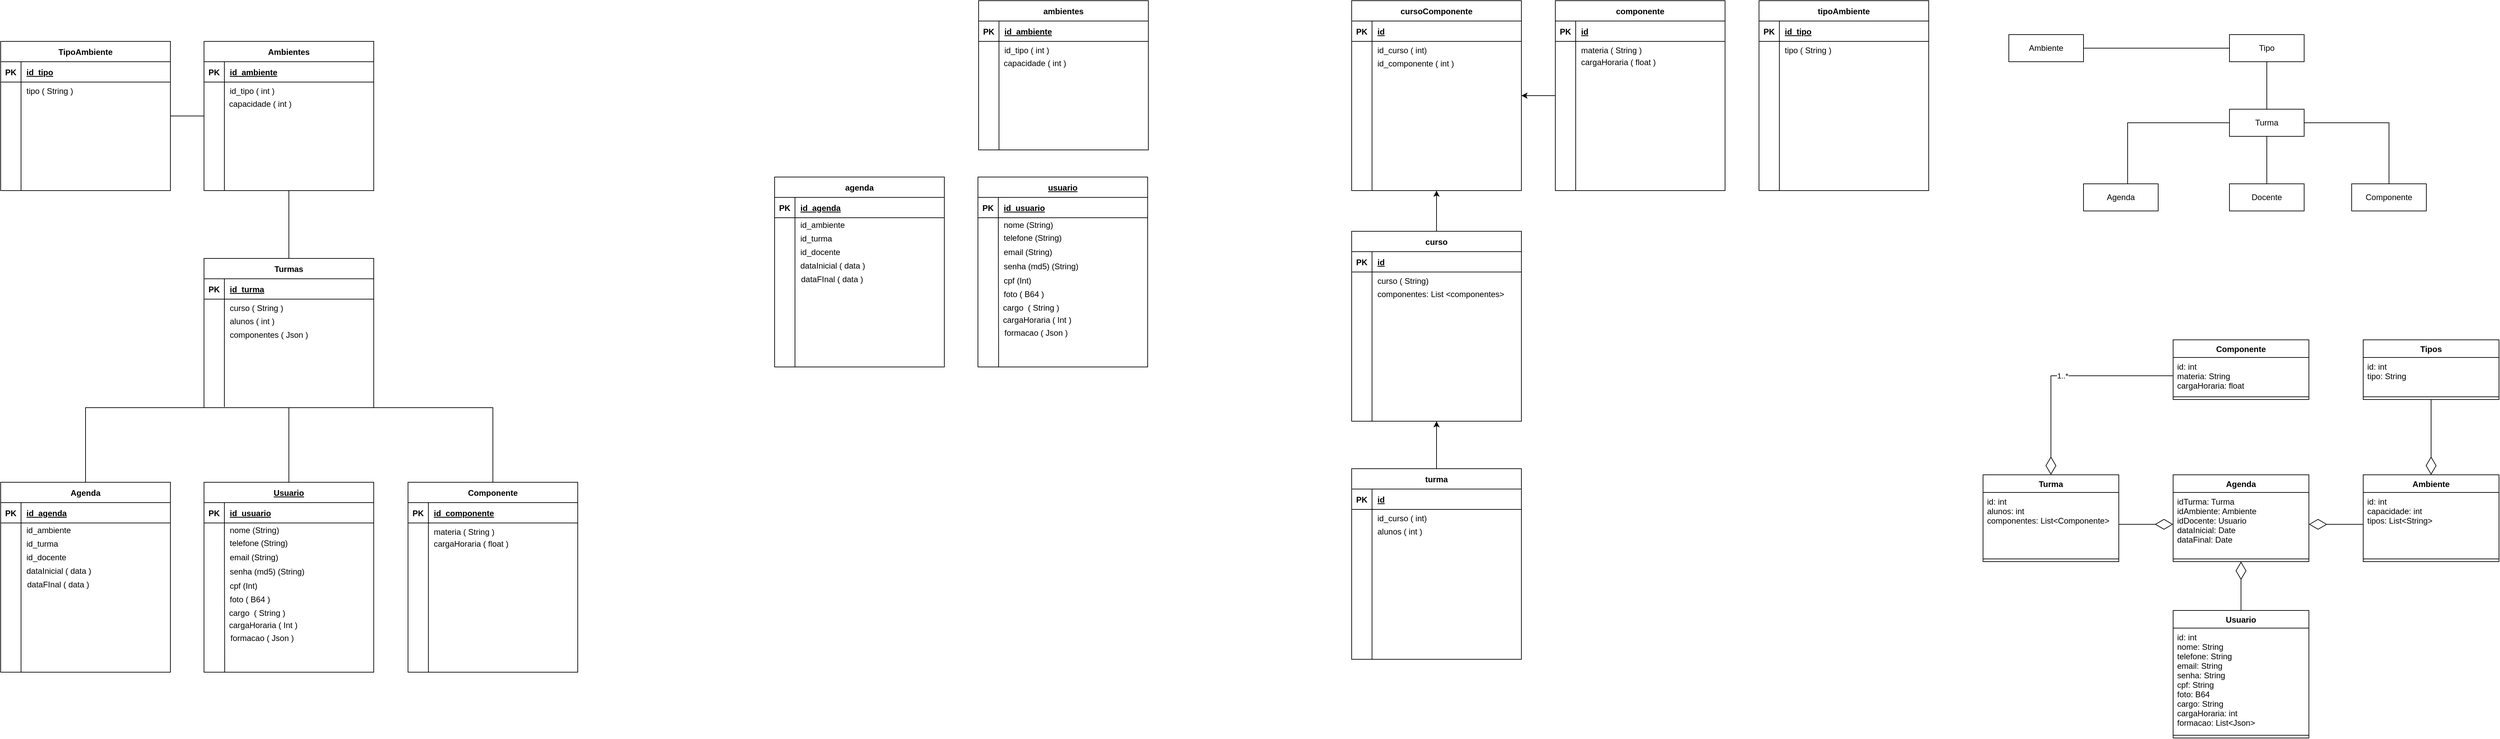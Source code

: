 <mxfile version="17.2.3" type="device"><diagram id="R2lEEEUBdFMjLlhIrx00" name="Page-1"><mxGraphModel dx="3934" dy="-300" grid="1" gridSize="10" guides="1" tooltips="1" connect="1" arrows="1" fold="1" page="1" pageScale="1" pageWidth="850" pageHeight="1100" math="0" shadow="0" extFonts="Permanent Marker^https://fonts.googleapis.com/css?family=Permanent+Marker"><root><mxCell id="0"/><mxCell id="1" parent="0"/><mxCell id="C-vyLk0tnHw3VtMMgP7b-23" value="Usuario" style="shape=table;startSize=30;container=1;collapsible=1;childLayout=tableLayout;fixedRows=1;rowLines=0;fontStyle=5;align=center;resizeLast=1;" parent="1" vertex="1"><mxGeometry x="-1690.5" y="1810" width="250" height="280" as="geometry"/></mxCell><mxCell id="C-vyLk0tnHw3VtMMgP7b-24" value="" style="shape=partialRectangle;collapsible=0;dropTarget=0;pointerEvents=0;fillColor=none;points=[[0,0.5],[1,0.5]];portConstraint=eastwest;top=0;left=0;right=0;bottom=1;" parent="C-vyLk0tnHw3VtMMgP7b-23" vertex="1"><mxGeometry y="30" width="250" height="30" as="geometry"/></mxCell><mxCell id="C-vyLk0tnHw3VtMMgP7b-25" value="PK" style="shape=partialRectangle;overflow=hidden;connectable=0;fillColor=none;top=0;left=0;bottom=0;right=0;fontStyle=1;" parent="C-vyLk0tnHw3VtMMgP7b-24" vertex="1"><mxGeometry width="30" height="30" as="geometry"><mxRectangle width="30" height="30" as="alternateBounds"/></mxGeometry></mxCell><mxCell id="C-vyLk0tnHw3VtMMgP7b-26" value="id_usuario" style="shape=partialRectangle;overflow=hidden;connectable=0;fillColor=none;top=0;left=0;bottom=0;right=0;align=left;spacingLeft=6;fontStyle=5;" parent="C-vyLk0tnHw3VtMMgP7b-24" vertex="1"><mxGeometry x="30" width="220" height="30" as="geometry"><mxRectangle width="220" height="30" as="alternateBounds"/></mxGeometry></mxCell><mxCell id="C-vyLk0tnHw3VtMMgP7b-27" value="" style="shape=partialRectangle;collapsible=0;dropTarget=0;pointerEvents=0;fillColor=none;points=[[0,0.5],[1,0.5]];portConstraint=eastwest;top=0;left=0;right=0;bottom=0;" parent="C-vyLk0tnHw3VtMMgP7b-23" vertex="1"><mxGeometry y="60" width="250" height="20" as="geometry"/></mxCell><mxCell id="C-vyLk0tnHw3VtMMgP7b-28" value="" style="shape=partialRectangle;overflow=hidden;connectable=0;fillColor=none;top=0;left=0;bottom=0;right=0;" parent="C-vyLk0tnHw3VtMMgP7b-27" vertex="1"><mxGeometry width="30" height="20" as="geometry"><mxRectangle width="30" height="20" as="alternateBounds"/></mxGeometry></mxCell><mxCell id="C-vyLk0tnHw3VtMMgP7b-29" value="nome (String) " style="shape=partialRectangle;overflow=hidden;connectable=0;fillColor=none;top=0;left=0;bottom=0;right=0;align=left;spacingLeft=6;" parent="C-vyLk0tnHw3VtMMgP7b-27" vertex="1"><mxGeometry x="30" width="220" height="20" as="geometry"><mxRectangle width="220" height="20" as="alternateBounds"/></mxGeometry></mxCell><mxCell id="PDxZUHT4mf2msxipT_Td-1" value="" style="endArrow=none;html=1;rounded=0;" parent="1" edge="1"><mxGeometry width="50" height="50" relative="1" as="geometry"><mxPoint x="-1660" y="2090" as="sourcePoint"/><mxPoint x="-1660.5" y="1890" as="targetPoint"/></mxGeometry></mxCell><mxCell id="PDxZUHT4mf2msxipT_Td-2" value="telefone (String)" style="shape=partialRectangle;overflow=hidden;connectable=0;fillColor=none;top=0;left=0;bottom=0;right=0;align=left;spacingLeft=6;" parent="1" vertex="1"><mxGeometry x="-1660.5" y="1889" width="220" height="20" as="geometry"><mxRectangle width="220" height="20" as="alternateBounds"/></mxGeometry></mxCell><mxCell id="PDxZUHT4mf2msxipT_Td-3" value="email (String)" style="shape=partialRectangle;overflow=hidden;connectable=0;fillColor=none;top=0;left=0;bottom=0;right=0;align=left;spacingLeft=6;" parent="1" vertex="1"><mxGeometry x="-1660.5" y="1910" width="220" height="20" as="geometry"><mxRectangle width="220" height="20" as="alternateBounds"/></mxGeometry></mxCell><mxCell id="PDxZUHT4mf2msxipT_Td-4" value="senha (md5) (String)" style="shape=partialRectangle;overflow=hidden;connectable=0;fillColor=none;top=0;left=0;bottom=0;right=0;align=left;spacingLeft=6;" parent="1" vertex="1"><mxGeometry x="-1660.5" y="1931" width="220" height="20" as="geometry"><mxRectangle width="220" height="20" as="alternateBounds"/></mxGeometry></mxCell><mxCell id="PDxZUHT4mf2msxipT_Td-5" value="cpf (Int)" style="shape=partialRectangle;overflow=hidden;connectable=0;fillColor=none;top=0;left=0;bottom=0;right=0;align=left;spacingLeft=6;" parent="1" vertex="1"><mxGeometry x="-1660.5" y="1952" width="220" height="20" as="geometry"><mxRectangle width="220" height="20" as="alternateBounds"/></mxGeometry></mxCell><mxCell id="PDxZUHT4mf2msxipT_Td-6" value="foto ( B64 )" style="shape=partialRectangle;overflow=hidden;connectable=0;fillColor=none;top=0;left=0;bottom=0;right=0;align=left;spacingLeft=6;" parent="1" vertex="1"><mxGeometry x="-1660.5" y="1972" width="220" height="20" as="geometry"><mxRectangle width="220" height="20" as="alternateBounds"/></mxGeometry></mxCell><mxCell id="v55q1aj4gheJOXr1z3OQ-1" value="Agenda" style="shape=table;startSize=30;container=1;collapsible=1;childLayout=tableLayout;fixedRows=1;rowLines=0;fontStyle=1;align=center;resizeLast=1;" parent="1" vertex="1"><mxGeometry x="-1990" y="1810" width="250" height="280" as="geometry"/></mxCell><mxCell id="v55q1aj4gheJOXr1z3OQ-2" value="" style="shape=partialRectangle;collapsible=0;dropTarget=0;pointerEvents=0;fillColor=none;points=[[0,0.5],[1,0.5]];portConstraint=eastwest;top=0;left=0;right=0;bottom=1;" parent="v55q1aj4gheJOXr1z3OQ-1" vertex="1"><mxGeometry y="30" width="250" height="30" as="geometry"/></mxCell><mxCell id="v55q1aj4gheJOXr1z3OQ-3" value="PK" style="shape=partialRectangle;overflow=hidden;connectable=0;fillColor=none;top=0;left=0;bottom=0;right=0;fontStyle=1;" parent="v55q1aj4gheJOXr1z3OQ-2" vertex="1"><mxGeometry width="30" height="30" as="geometry"><mxRectangle width="30" height="30" as="alternateBounds"/></mxGeometry></mxCell><mxCell id="v55q1aj4gheJOXr1z3OQ-4" value="id_agenda" style="shape=partialRectangle;overflow=hidden;connectable=0;fillColor=none;top=0;left=0;bottom=0;right=0;align=left;spacingLeft=6;fontStyle=5;" parent="v55q1aj4gheJOXr1z3OQ-2" vertex="1"><mxGeometry x="30" width="220" height="30" as="geometry"><mxRectangle width="220" height="30" as="alternateBounds"/></mxGeometry></mxCell><mxCell id="v55q1aj4gheJOXr1z3OQ-5" value="" style="shape=partialRectangle;collapsible=0;dropTarget=0;pointerEvents=0;fillColor=none;points=[[0,0.5],[1,0.5]];portConstraint=eastwest;top=0;left=0;right=0;bottom=0;" parent="v55q1aj4gheJOXr1z3OQ-1" vertex="1"><mxGeometry y="60" width="250" height="20" as="geometry"/></mxCell><mxCell id="v55q1aj4gheJOXr1z3OQ-6" value="" style="shape=partialRectangle;overflow=hidden;connectable=0;fillColor=none;top=0;left=0;bottom=0;right=0;" parent="v55q1aj4gheJOXr1z3OQ-5" vertex="1"><mxGeometry width="30" height="20" as="geometry"><mxRectangle width="30" height="20" as="alternateBounds"/></mxGeometry></mxCell><mxCell id="v55q1aj4gheJOXr1z3OQ-7" value="id_ambiente" style="shape=partialRectangle;overflow=hidden;connectable=0;fillColor=none;top=0;left=0;bottom=0;right=0;align=left;spacingLeft=6;" parent="v55q1aj4gheJOXr1z3OQ-5" vertex="1"><mxGeometry x="30" width="220" height="20" as="geometry"><mxRectangle width="220" height="20" as="alternateBounds"/></mxGeometry></mxCell><mxCell id="v55q1aj4gheJOXr1z3OQ-8" value="" style="endArrow=none;html=1;rounded=0;" parent="1" edge="1"><mxGeometry width="50" height="50" relative="1" as="geometry"><mxPoint x="-1960" y="2090" as="sourcePoint"/><mxPoint x="-1960" y="1880" as="targetPoint"/></mxGeometry></mxCell><mxCell id="v55q1aj4gheJOXr1z3OQ-9" value="id_turma" style="shape=partialRectangle;overflow=hidden;connectable=0;fillColor=none;top=0;left=0;bottom=0;right=0;align=left;spacingLeft=6;" parent="1" vertex="1"><mxGeometry x="-1960" y="1890" width="220" height="20" as="geometry"><mxRectangle width="220" height="20" as="alternateBounds"/></mxGeometry></mxCell><mxCell id="v55q1aj4gheJOXr1z3OQ-10" value="id_docente" style="shape=partialRectangle;overflow=hidden;connectable=0;fillColor=none;top=0;left=0;bottom=0;right=0;align=left;spacingLeft=6;" parent="1" vertex="1"><mxGeometry x="-1960" y="1910" width="220" height="20" as="geometry"><mxRectangle width="220" height="20" as="alternateBounds"/></mxGeometry></mxCell><mxCell id="v55q1aj4gheJOXr1z3OQ-11" value="dataInicial ( data )" style="shape=partialRectangle;overflow=hidden;connectable=0;fillColor=none;top=0;left=0;bottom=0;right=0;align=left;spacingLeft=6;" parent="1" vertex="1"><mxGeometry x="-1960" y="1930" width="220" height="20" as="geometry"><mxRectangle width="220" height="20" as="alternateBounds"/></mxGeometry></mxCell><mxCell id="v55q1aj4gheJOXr1z3OQ-13" value="" style="shape=partialRectangle;overflow=hidden;connectable=0;fillColor=none;top=0;left=0;bottom=0;right=0;align=left;spacingLeft=6;" parent="1" vertex="1"><mxGeometry x="-1960" y="1970" width="220" height="20" as="geometry"><mxRectangle width="220" height="20" as="alternateBounds"/></mxGeometry></mxCell><mxCell id="MmkzaNPQxtEB7wkym203-6" value="cargo  ( String ) " style="shape=partialRectangle;overflow=hidden;connectable=0;fillColor=none;top=0;left=0;bottom=0;right=0;align=left;spacingLeft=6;" parent="1" vertex="1"><mxGeometry x="-1661.5" y="1992" width="220" height="20" as="geometry"><mxRectangle width="220" height="20" as="alternateBounds"/></mxGeometry></mxCell><mxCell id="tUBhaiv1BCR9FJ9BFLU0-1" value="dataFInal ( data ) " style="shape=partialRectangle;overflow=hidden;connectable=0;fillColor=none;top=0;left=0;bottom=0;right=0;align=left;spacingLeft=6;" parent="1" vertex="1"><mxGeometry x="-1959" y="1950" width="219" height="20" as="geometry"><mxRectangle width="220" height="20" as="alternateBounds"/></mxGeometry></mxCell><mxCell id="tUBhaiv1BCR9FJ9BFLU0-66" style="edgeStyle=orthogonalEdgeStyle;rounded=0;orthogonalLoop=1;jettySize=auto;html=1;entryX=0.5;entryY=0;entryDx=0;entryDy=0;endArrow=none;endFill=0;" parent="1" source="tUBhaiv1BCR9FJ9BFLU0-60" target="tUBhaiv1BCR9FJ9BFLU0-64" edge="1"><mxGeometry relative="1" as="geometry"/></mxCell><mxCell id="tUBhaiv1BCR9FJ9BFLU0-67" style="edgeStyle=orthogonalEdgeStyle;rounded=0;orthogonalLoop=1;jettySize=auto;html=1;exitX=1;exitY=0.5;exitDx=0;exitDy=0;endArrow=none;endFill=0;" parent="1" source="tUBhaiv1BCR9FJ9BFLU0-60" target="tUBhaiv1BCR9FJ9BFLU0-62" edge="1"><mxGeometry relative="1" as="geometry"/></mxCell><mxCell id="tUBhaiv1BCR9FJ9BFLU0-70" style="edgeStyle=orthogonalEdgeStyle;rounded=0;orthogonalLoop=1;jettySize=auto;html=1;entryX=0.591;entryY=0.05;entryDx=0;entryDy=0;entryPerimeter=0;endArrow=none;endFill=0;" parent="1" source="tUBhaiv1BCR9FJ9BFLU0-60" target="tUBhaiv1BCR9FJ9BFLU0-63" edge="1"><mxGeometry relative="1" as="geometry"/></mxCell><mxCell id="tUBhaiv1BCR9FJ9BFLU0-73" style="edgeStyle=orthogonalEdgeStyle;rounded=0;orthogonalLoop=1;jettySize=auto;html=1;entryX=0.5;entryY=1;entryDx=0;entryDy=0;endArrow=none;endFill=0;" parent="1" source="tUBhaiv1BCR9FJ9BFLU0-60" target="tUBhaiv1BCR9FJ9BFLU0-65" edge="1"><mxGeometry relative="1" as="geometry"/></mxCell><mxCell id="tUBhaiv1BCR9FJ9BFLU0-60" value="Turma" style="rounded=0;whiteSpace=wrap;html=1;" parent="1" vertex="1"><mxGeometry x="1293" y="1260" width="110" height="40" as="geometry"/></mxCell><mxCell id="tUBhaiv1BCR9FJ9BFLU0-61" value="Ambiente" style="rounded=0;whiteSpace=wrap;html=1;" parent="1" vertex="1"><mxGeometry x="968" y="1150" width="110" height="40" as="geometry"/></mxCell><mxCell id="tUBhaiv1BCR9FJ9BFLU0-62" value="Componente" style="rounded=0;whiteSpace=wrap;html=1;" parent="1" vertex="1"><mxGeometry x="1473" y="1370" width="110" height="40" as="geometry"/></mxCell><mxCell id="tUBhaiv1BCR9FJ9BFLU0-63" value="Agenda" style="rounded=0;whiteSpace=wrap;html=1;" parent="1" vertex="1"><mxGeometry x="1078" y="1370" width="110" height="40" as="geometry"/></mxCell><mxCell id="tUBhaiv1BCR9FJ9BFLU0-64" value="Docente" style="rounded=0;whiteSpace=wrap;html=1;" parent="1" vertex="1"><mxGeometry x="1293" y="1370" width="110" height="40" as="geometry"/></mxCell><mxCell id="tUBhaiv1BCR9FJ9BFLU0-69" style="edgeStyle=orthogonalEdgeStyle;rounded=0;orthogonalLoop=1;jettySize=auto;html=1;exitX=0;exitY=0.5;exitDx=0;exitDy=0;endArrow=none;endFill=0;" parent="1" source="tUBhaiv1BCR9FJ9BFLU0-65" target="tUBhaiv1BCR9FJ9BFLU0-61" edge="1"><mxGeometry relative="1" as="geometry"/></mxCell><mxCell id="tUBhaiv1BCR9FJ9BFLU0-65" value="Tipo" style="rounded=0;whiteSpace=wrap;html=1;" parent="1" vertex="1"><mxGeometry x="1293" y="1150" width="110" height="40" as="geometry"/></mxCell><mxCell id="WxoAfaLj529f8hFMuDvV-1" value="cargaHoraria ( Int )" style="shape=partialRectangle;overflow=hidden;connectable=0;fillColor=none;top=0;left=0;bottom=0;right=0;align=left;spacingLeft=6;" parent="1" vertex="1"><mxGeometry x="-1661.5" y="2010" width="220" height="20" as="geometry"><mxRectangle width="220" height="20" as="alternateBounds"/></mxGeometry></mxCell><mxCell id="WxoAfaLj529f8hFMuDvV-2" value="formacao ( Json )" style="shape=partialRectangle;overflow=hidden;connectable=0;fillColor=none;top=0;left=0;bottom=0;right=0;align=left;spacingLeft=6;" parent="1" vertex="1"><mxGeometry x="-1659.5" y="2029" width="220" height="20" as="geometry"><mxRectangle width="220" height="20" as="alternateBounds"/></mxGeometry></mxCell><mxCell id="WxoAfaLj529f8hFMuDvV-3" value="Ambientes" style="shape=table;startSize=30;container=1;collapsible=1;childLayout=tableLayout;fixedRows=1;rowLines=0;fontStyle=1;align=center;resizeLast=1;" parent="1" vertex="1"><mxGeometry x="-1690.5" y="1160" width="250" height="220" as="geometry"/></mxCell><mxCell id="WxoAfaLj529f8hFMuDvV-4" value="" style="shape=partialRectangle;collapsible=0;dropTarget=0;pointerEvents=0;fillColor=none;points=[[0,0.5],[1,0.5]];portConstraint=eastwest;top=0;left=0;right=0;bottom=1;" parent="WxoAfaLj529f8hFMuDvV-3" vertex="1"><mxGeometry y="30" width="250" height="30" as="geometry"/></mxCell><mxCell id="WxoAfaLj529f8hFMuDvV-5" value="PK" style="shape=partialRectangle;overflow=hidden;connectable=0;fillColor=none;top=0;left=0;bottom=0;right=0;fontStyle=1;" parent="WxoAfaLj529f8hFMuDvV-4" vertex="1"><mxGeometry width="30" height="30" as="geometry"><mxRectangle width="30" height="30" as="alternateBounds"/></mxGeometry></mxCell><mxCell id="WxoAfaLj529f8hFMuDvV-6" value="id_ambiente" style="shape=partialRectangle;overflow=hidden;connectable=0;fillColor=none;top=0;left=0;bottom=0;right=0;align=left;spacingLeft=6;fontStyle=5;" parent="WxoAfaLj529f8hFMuDvV-4" vertex="1"><mxGeometry x="30" width="220" height="30" as="geometry"><mxRectangle width="220" height="30" as="alternateBounds"/></mxGeometry></mxCell><mxCell id="WxoAfaLj529f8hFMuDvV-7" value="" style="shape=partialRectangle;collapsible=0;dropTarget=0;pointerEvents=0;fillColor=none;points=[[0,0.5],[1,0.5]];portConstraint=eastwest;top=0;left=0;right=0;bottom=0;" parent="WxoAfaLj529f8hFMuDvV-3" vertex="1"><mxGeometry y="60" width="250" height="25" as="geometry"/></mxCell><mxCell id="WxoAfaLj529f8hFMuDvV-8" value="" style="shape=partialRectangle;overflow=hidden;connectable=0;fillColor=none;top=0;left=0;bottom=0;right=0;" parent="WxoAfaLj529f8hFMuDvV-7" vertex="1"><mxGeometry width="30" height="25" as="geometry"><mxRectangle width="30" height="25" as="alternateBounds"/></mxGeometry></mxCell><mxCell id="WxoAfaLj529f8hFMuDvV-9" value="id_tipo ( int )" style="shape=partialRectangle;overflow=hidden;connectable=0;fillColor=none;top=0;left=0;bottom=0;right=0;align=left;spacingLeft=6;" parent="WxoAfaLj529f8hFMuDvV-7" vertex="1"><mxGeometry x="30" width="220" height="25" as="geometry"><mxRectangle width="220" height="25" as="alternateBounds"/></mxGeometry></mxCell><mxCell id="WxoAfaLj529f8hFMuDvV-10" value="" style="endArrow=none;html=1;rounded=0;" parent="1" edge="1"><mxGeometry width="50" height="50" relative="1" as="geometry"><mxPoint x="-1660.5" y="1380" as="sourcePoint"/><mxPoint x="-1660.5" y="1235" as="targetPoint"/></mxGeometry></mxCell><mxCell id="WxoAfaLj529f8hFMuDvV-19" value="capacidade ( int )" style="shape=partialRectangle;overflow=hidden;connectable=0;fillColor=none;top=0;left=0;bottom=0;right=0;align=left;spacingLeft=6;" parent="1" vertex="1"><mxGeometry x="-1661.5" y="1241.5" width="220" height="20" as="geometry"><mxRectangle width="220" height="20" as="alternateBounds"/></mxGeometry></mxCell><mxCell id="WxoAfaLj529f8hFMuDvV-32" value="Turmas" style="shape=table;startSize=30;container=1;collapsible=1;childLayout=tableLayout;fixedRows=1;rowLines=0;fontStyle=1;align=center;resizeLast=1;" parent="1" vertex="1"><mxGeometry x="-1690.5" y="1480" width="250" height="220" as="geometry"/></mxCell><mxCell id="WxoAfaLj529f8hFMuDvV-33" value="" style="shape=partialRectangle;collapsible=0;dropTarget=0;pointerEvents=0;fillColor=none;points=[[0,0.5],[1,0.5]];portConstraint=eastwest;top=0;left=0;right=0;bottom=1;" parent="WxoAfaLj529f8hFMuDvV-32" vertex="1"><mxGeometry y="30" width="250" height="30" as="geometry"/></mxCell><mxCell id="WxoAfaLj529f8hFMuDvV-34" value="PK" style="shape=partialRectangle;overflow=hidden;connectable=0;fillColor=none;top=0;left=0;bottom=0;right=0;fontStyle=1;" parent="WxoAfaLj529f8hFMuDvV-33" vertex="1"><mxGeometry width="30" height="30" as="geometry"><mxRectangle width="30" height="30" as="alternateBounds"/></mxGeometry></mxCell><mxCell id="WxoAfaLj529f8hFMuDvV-35" value="id_turma" style="shape=partialRectangle;overflow=hidden;connectable=0;fillColor=none;top=0;left=0;bottom=0;right=0;align=left;spacingLeft=6;fontStyle=5;" parent="WxoAfaLj529f8hFMuDvV-33" vertex="1"><mxGeometry x="30" width="220" height="30" as="geometry"><mxRectangle width="220" height="30" as="alternateBounds"/></mxGeometry></mxCell><mxCell id="WxoAfaLj529f8hFMuDvV-36" value="" style="shape=partialRectangle;collapsible=0;dropTarget=0;pointerEvents=0;fillColor=none;points=[[0,0.5],[1,0.5]];portConstraint=eastwest;top=0;left=0;right=0;bottom=0;" parent="WxoAfaLj529f8hFMuDvV-32" vertex="1"><mxGeometry y="60" width="250" height="25" as="geometry"/></mxCell><mxCell id="WxoAfaLj529f8hFMuDvV-37" value="" style="shape=partialRectangle;overflow=hidden;connectable=0;fillColor=none;top=0;left=0;bottom=0;right=0;" parent="WxoAfaLj529f8hFMuDvV-36" vertex="1"><mxGeometry width="30" height="25" as="geometry"><mxRectangle width="30" height="25" as="alternateBounds"/></mxGeometry></mxCell><mxCell id="WxoAfaLj529f8hFMuDvV-38" value="curso ( String )" style="shape=partialRectangle;overflow=hidden;connectable=0;fillColor=none;top=0;left=0;bottom=0;right=0;align=left;spacingLeft=6;" parent="WxoAfaLj529f8hFMuDvV-36" vertex="1"><mxGeometry x="30" width="220" height="25" as="geometry"><mxRectangle width="220" height="25" as="alternateBounds"/></mxGeometry></mxCell><mxCell id="WxoAfaLj529f8hFMuDvV-39" value="" style="endArrow=none;html=1;rounded=0;" parent="1" edge="1"><mxGeometry width="50" height="50" relative="1" as="geometry"><mxPoint x="-1660.5" y="1699" as="sourcePoint"/><mxPoint x="-1660.5" y="1554" as="targetPoint"/></mxGeometry></mxCell><mxCell id="WxoAfaLj529f8hFMuDvV-40" value="alunos ( int )" style="shape=partialRectangle;overflow=hidden;connectable=0;fillColor=none;top=0;left=0;bottom=0;right=0;align=left;spacingLeft=6;" parent="1" vertex="1"><mxGeometry x="-1660.5" y="1562" width="220" height="20" as="geometry"><mxRectangle width="220" height="20" as="alternateBounds"/></mxGeometry></mxCell><mxCell id="WxoAfaLj529f8hFMuDvV-57" value="Componente" style="shape=table;startSize=30;container=1;collapsible=1;childLayout=tableLayout;fixedRows=1;rowLines=0;fontStyle=1;align=center;resizeLast=1;" parent="1" vertex="1"><mxGeometry x="-1390" y="1810" width="250" height="280" as="geometry"/></mxCell><mxCell id="WxoAfaLj529f8hFMuDvV-58" value="" style="shape=partialRectangle;collapsible=0;dropTarget=0;pointerEvents=0;fillColor=none;points=[[0,0.5],[1,0.5]];portConstraint=eastwest;top=0;left=0;right=0;bottom=1;" parent="WxoAfaLj529f8hFMuDvV-57" vertex="1"><mxGeometry y="30" width="250" height="30" as="geometry"/></mxCell><mxCell id="WxoAfaLj529f8hFMuDvV-59" value="PK" style="shape=partialRectangle;overflow=hidden;connectable=0;fillColor=none;top=0;left=0;bottom=0;right=0;fontStyle=1;" parent="WxoAfaLj529f8hFMuDvV-58" vertex="1"><mxGeometry width="30" height="30" as="geometry"><mxRectangle width="30" height="30" as="alternateBounds"/></mxGeometry></mxCell><mxCell id="WxoAfaLj529f8hFMuDvV-60" value="id_componente" style="shape=partialRectangle;overflow=hidden;connectable=0;fillColor=none;top=0;left=0;bottom=0;right=0;align=left;spacingLeft=6;fontStyle=5;" parent="WxoAfaLj529f8hFMuDvV-58" vertex="1"><mxGeometry x="30" width="220" height="30" as="geometry"><mxRectangle width="220" height="30" as="alternateBounds"/></mxGeometry></mxCell><mxCell id="WxoAfaLj529f8hFMuDvV-61" value="" style="shape=partialRectangle;collapsible=0;dropTarget=0;pointerEvents=0;fillColor=none;points=[[0,0.5],[1,0.5]];portConstraint=eastwest;top=0;left=0;right=0;bottom=0;" parent="WxoAfaLj529f8hFMuDvV-57" vertex="1"><mxGeometry y="60" width="250" height="25" as="geometry"/></mxCell><mxCell id="WxoAfaLj529f8hFMuDvV-62" value="" style="shape=partialRectangle;overflow=hidden;connectable=0;fillColor=none;top=0;left=0;bottom=0;right=0;" parent="WxoAfaLj529f8hFMuDvV-61" vertex="1"><mxGeometry width="30" height="25" as="geometry"><mxRectangle width="30" height="25" as="alternateBounds"/></mxGeometry></mxCell><mxCell id="WxoAfaLj529f8hFMuDvV-63" value="materia ( String )" style="shape=partialRectangle;overflow=hidden;connectable=0;fillColor=none;top=0;left=0;bottom=0;right=0;align=left;spacingLeft=6;" parent="WxoAfaLj529f8hFMuDvV-61" vertex="1"><mxGeometry x="30" width="220" height="25" as="geometry"><mxRectangle width="220" height="25" as="alternateBounds"/></mxGeometry></mxCell><mxCell id="WxoAfaLj529f8hFMuDvV-64" value="" style="endArrow=none;html=1;rounded=0;" parent="1" edge="1"><mxGeometry width="50" height="50" relative="1" as="geometry"><mxPoint x="-1360" y="2090" as="sourcePoint"/><mxPoint x="-1360" y="1884" as="targetPoint"/></mxGeometry></mxCell><mxCell id="WxoAfaLj529f8hFMuDvV-65" value="cargaHoraria ( float ) " style="shape=partialRectangle;overflow=hidden;connectable=0;fillColor=none;top=0;left=0;bottom=0;right=0;align=left;spacingLeft=6;" parent="1" vertex="1"><mxGeometry x="-1360" y="1890" width="220" height="20" as="geometry"><mxRectangle width="220" height="20" as="alternateBounds"/></mxGeometry></mxCell><mxCell id="WxoAfaLj529f8hFMuDvV-66" value="componentes ( Json )" style="shape=partialRectangle;overflow=hidden;connectable=0;fillColor=none;top=0;left=0;bottom=0;right=0;align=left;spacingLeft=6;" parent="1" vertex="1"><mxGeometry x="-1660.5" y="1582" width="220" height="20" as="geometry"><mxRectangle width="220" height="20" as="alternateBounds"/></mxGeometry></mxCell><mxCell id="WxoAfaLj529f8hFMuDvV-67" value="" style="endArrow=none;html=1;rounded=0;entryX=0.5;entryY=1;entryDx=0;entryDy=0;exitX=0.5;exitY=0;exitDx=0;exitDy=0;" parent="1" source="C-vyLk0tnHw3VtMMgP7b-23" target="WxoAfaLj529f8hFMuDvV-32" edge="1"><mxGeometry width="50" height="50" relative="1" as="geometry"><mxPoint x="-1460" y="1810" as="sourcePoint"/><mxPoint x="-1410" y="1760" as="targetPoint"/></mxGeometry></mxCell><mxCell id="WxoAfaLj529f8hFMuDvV-68" value="" style="endArrow=none;html=1;rounded=0;entryX=0.5;entryY=1;entryDx=0;entryDy=0;exitX=0.5;exitY=0;exitDx=0;exitDy=0;" parent="1" source="WxoAfaLj529f8hFMuDvV-57" target="WxoAfaLj529f8hFMuDvV-32" edge="1"><mxGeometry width="50" height="50" relative="1" as="geometry"><mxPoint x="-1555.5" y="1820" as="sourcePoint"/><mxPoint x="-1555.5" y="1710" as="targetPoint"/><Array as="points"><mxPoint x="-1265" y="1700"/></Array></mxGeometry></mxCell><mxCell id="WxoAfaLj529f8hFMuDvV-70" value="" style="endArrow=none;html=1;rounded=0;entryX=0.5;entryY=1;entryDx=0;entryDy=0;exitX=0.5;exitY=0;exitDx=0;exitDy=0;" parent="1" source="v55q1aj4gheJOXr1z3OQ-1" target="WxoAfaLj529f8hFMuDvV-32" edge="1"><mxGeometry width="50" height="50" relative="1" as="geometry"><mxPoint x="-1555.5" y="1820" as="sourcePoint"/><mxPoint x="-1555.5" y="1710" as="targetPoint"/><Array as="points"><mxPoint x="-1865" y="1700"/></Array></mxGeometry></mxCell><mxCell id="WxoAfaLj529f8hFMuDvV-72" value="TipoAmbiente" style="shape=table;startSize=30;container=1;collapsible=1;childLayout=tableLayout;fixedRows=1;rowLines=0;fontStyle=1;align=center;resizeLast=1;" parent="1" vertex="1"><mxGeometry x="-1990" y="1160" width="250" height="220" as="geometry"/></mxCell><mxCell id="WxoAfaLj529f8hFMuDvV-73" value="" style="shape=partialRectangle;collapsible=0;dropTarget=0;pointerEvents=0;fillColor=none;points=[[0,0.5],[1,0.5]];portConstraint=eastwest;top=0;left=0;right=0;bottom=1;" parent="WxoAfaLj529f8hFMuDvV-72" vertex="1"><mxGeometry y="30" width="250" height="30" as="geometry"/></mxCell><mxCell id="WxoAfaLj529f8hFMuDvV-74" value="PK" style="shape=partialRectangle;overflow=hidden;connectable=0;fillColor=none;top=0;left=0;bottom=0;right=0;fontStyle=1;" parent="WxoAfaLj529f8hFMuDvV-73" vertex="1"><mxGeometry width="30" height="30" as="geometry"><mxRectangle width="30" height="30" as="alternateBounds"/></mxGeometry></mxCell><mxCell id="WxoAfaLj529f8hFMuDvV-75" value="id_tipo" style="shape=partialRectangle;overflow=hidden;connectable=0;fillColor=none;top=0;left=0;bottom=0;right=0;align=left;spacingLeft=6;fontStyle=5;" parent="WxoAfaLj529f8hFMuDvV-73" vertex="1"><mxGeometry x="30" width="220" height="30" as="geometry"><mxRectangle width="220" height="30" as="alternateBounds"/></mxGeometry></mxCell><mxCell id="WxoAfaLj529f8hFMuDvV-76" value="" style="shape=partialRectangle;collapsible=0;dropTarget=0;pointerEvents=0;fillColor=none;points=[[0,0.5],[1,0.5]];portConstraint=eastwest;top=0;left=0;right=0;bottom=0;" parent="WxoAfaLj529f8hFMuDvV-72" vertex="1"><mxGeometry y="60" width="250" height="25" as="geometry"/></mxCell><mxCell id="WxoAfaLj529f8hFMuDvV-77" value="" style="shape=partialRectangle;overflow=hidden;connectable=0;fillColor=none;top=0;left=0;bottom=0;right=0;" parent="WxoAfaLj529f8hFMuDvV-76" vertex="1"><mxGeometry width="30" height="25" as="geometry"><mxRectangle width="30" height="25" as="alternateBounds"/></mxGeometry></mxCell><mxCell id="WxoAfaLj529f8hFMuDvV-78" value="tipo ( String )" style="shape=partialRectangle;overflow=hidden;connectable=0;fillColor=none;top=0;left=0;bottom=0;right=0;align=left;spacingLeft=6;" parent="WxoAfaLj529f8hFMuDvV-76" vertex="1"><mxGeometry x="30" width="220" height="25" as="geometry"><mxRectangle width="220" height="25" as="alternateBounds"/></mxGeometry></mxCell><mxCell id="WxoAfaLj529f8hFMuDvV-79" value="" style="endArrow=none;html=1;rounded=0;" parent="1" edge="1"><mxGeometry width="50" height="50" relative="1" as="geometry"><mxPoint x="-1960" y="1380" as="sourcePoint"/><mxPoint x="-1960" y="1235" as="targetPoint"/></mxGeometry></mxCell><mxCell id="WxoAfaLj529f8hFMuDvV-81" value="" style="endArrow=none;html=1;rounded=0;entryX=0.5;entryY=1;entryDx=0;entryDy=0;exitX=0.5;exitY=0;exitDx=0;exitDy=0;" parent="1" source="WxoAfaLj529f8hFMuDvV-32" target="WxoAfaLj529f8hFMuDvV-3" edge="1"><mxGeometry width="50" height="50" relative="1" as="geometry"><mxPoint x="-1460.62" y="1510" as="sourcePoint"/><mxPoint x="-1460.62" y="1400" as="targetPoint"/></mxGeometry></mxCell><mxCell id="WxoAfaLj529f8hFMuDvV-82" value="" style="endArrow=none;html=1;rounded=0;entryX=0;entryY=0.5;entryDx=0;entryDy=0;exitX=1;exitY=0.5;exitDx=0;exitDy=0;" parent="1" source="WxoAfaLj529f8hFMuDvV-72" target="WxoAfaLj529f8hFMuDvV-3" edge="1"><mxGeometry width="50" height="50" relative="1" as="geometry"><mxPoint x="-1555.5" y="1490" as="sourcePoint"/><mxPoint x="-1555.5" y="1390" as="targetPoint"/></mxGeometry></mxCell><mxCell id="GnorhkjWQcEelDmvlVfm-1" value="Ambiente" style="swimlane;fontStyle=1;align=center;verticalAlign=top;childLayout=stackLayout;horizontal=1;startSize=26;horizontalStack=0;resizeParent=1;resizeParentMax=0;resizeLast=0;collapsible=1;marginBottom=0;" parent="1" vertex="1"><mxGeometry x="1490" y="1799" width="200" height="128" as="geometry"/></mxCell><mxCell id="GnorhkjWQcEelDmvlVfm-2" value="id: int&#10;capacidade: int&#10;tipos: List&lt;String&gt;" style="text;strokeColor=none;fillColor=none;align=left;verticalAlign=top;spacingLeft=4;spacingRight=4;overflow=hidden;rotatable=0;points=[[0,0.5],[1,0.5]];portConstraint=eastwest;" parent="GnorhkjWQcEelDmvlVfm-1" vertex="1"><mxGeometry y="26" width="200" height="94" as="geometry"/></mxCell><mxCell id="GnorhkjWQcEelDmvlVfm-3" value="" style="line;strokeWidth=1;fillColor=none;align=left;verticalAlign=middle;spacingTop=-1;spacingLeft=3;spacingRight=3;rotatable=0;labelPosition=right;points=[];portConstraint=eastwest;" parent="GnorhkjWQcEelDmvlVfm-1" vertex="1"><mxGeometry y="120" width="200" height="8" as="geometry"/></mxCell><mxCell id="GnorhkjWQcEelDmvlVfm-5" value="Turma" style="swimlane;fontStyle=1;align=center;verticalAlign=top;childLayout=stackLayout;horizontal=1;startSize=26;horizontalStack=0;resizeParent=1;resizeParentMax=0;resizeLast=0;collapsible=1;marginBottom=0;" parent="1" vertex="1"><mxGeometry x="930" y="1799" width="200" height="128" as="geometry"/></mxCell><mxCell id="GnorhkjWQcEelDmvlVfm-6" value="id: int&#10;alunos: int&#10;componentes: List&lt;Componente&gt;" style="text;strokeColor=none;fillColor=none;align=left;verticalAlign=top;spacingLeft=4;spacingRight=4;overflow=hidden;rotatable=0;points=[[0,0.5],[1,0.5]];portConstraint=eastwest;" parent="GnorhkjWQcEelDmvlVfm-5" vertex="1"><mxGeometry y="26" width="200" height="94" as="geometry"/></mxCell><mxCell id="GnorhkjWQcEelDmvlVfm-7" value="" style="line;strokeWidth=1;fillColor=none;align=left;verticalAlign=middle;spacingTop=-1;spacingLeft=3;spacingRight=3;rotatable=0;labelPosition=right;points=[];portConstraint=eastwest;" parent="GnorhkjWQcEelDmvlVfm-5" vertex="1"><mxGeometry y="120" width="200" height="8" as="geometry"/></mxCell><mxCell id="GnorhkjWQcEelDmvlVfm-12" value="Componente" style="swimlane;fontStyle=1;align=center;verticalAlign=top;childLayout=stackLayout;horizontal=1;startSize=26;horizontalStack=0;resizeParent=1;resizeParentMax=0;resizeLast=0;collapsible=1;marginBottom=0;" parent="1" vertex="1"><mxGeometry x="1210" y="1600" width="200" height="88" as="geometry"/></mxCell><mxCell id="GnorhkjWQcEelDmvlVfm-13" value="id: int&#10;materia: String&#10;cargaHoraria: float" style="text;strokeColor=none;fillColor=none;align=left;verticalAlign=top;spacingLeft=4;spacingRight=4;overflow=hidden;rotatable=0;points=[[0,0.5],[1,0.5]];portConstraint=eastwest;" parent="GnorhkjWQcEelDmvlVfm-12" vertex="1"><mxGeometry y="26" width="200" height="54" as="geometry"/></mxCell><mxCell id="GnorhkjWQcEelDmvlVfm-14" value="" style="line;strokeWidth=1;fillColor=none;align=left;verticalAlign=middle;spacingTop=-1;spacingLeft=3;spacingRight=3;rotatable=0;labelPosition=right;points=[];portConstraint=eastwest;" parent="GnorhkjWQcEelDmvlVfm-12" vertex="1"><mxGeometry y="80" width="200" height="8" as="geometry"/></mxCell><mxCell id="GnorhkjWQcEelDmvlVfm-17" value="Agenda" style="swimlane;fontStyle=1;align=center;verticalAlign=top;childLayout=stackLayout;horizontal=1;startSize=26;horizontalStack=0;resizeParent=1;resizeParentMax=0;resizeLast=0;collapsible=1;marginBottom=0;" parent="1" vertex="1"><mxGeometry x="1210" y="1799" width="200" height="128" as="geometry"/></mxCell><mxCell id="GnorhkjWQcEelDmvlVfm-18" value="idTurma: Turma&#10;idAmbiente: Ambiente&#10;idDocente: Usuario&#10;dataInicial: Date&#10;dataFinal: Date" style="text;strokeColor=none;fillColor=none;align=left;verticalAlign=top;spacingLeft=4;spacingRight=4;overflow=hidden;rotatable=0;points=[[0,0.5],[1,0.5]];portConstraint=eastwest;" parent="GnorhkjWQcEelDmvlVfm-17" vertex="1"><mxGeometry y="26" width="200" height="94" as="geometry"/></mxCell><mxCell id="GnorhkjWQcEelDmvlVfm-19" value="" style="line;strokeWidth=1;fillColor=none;align=left;verticalAlign=middle;spacingTop=-1;spacingLeft=3;spacingRight=3;rotatable=0;labelPosition=right;points=[];portConstraint=eastwest;" parent="GnorhkjWQcEelDmvlVfm-17" vertex="1"><mxGeometry y="120" width="200" height="8" as="geometry"/></mxCell><mxCell id="GnorhkjWQcEelDmvlVfm-25" value="Usuario" style="swimlane;fontStyle=1;align=center;verticalAlign=top;childLayout=stackLayout;horizontal=1;startSize=26;horizontalStack=0;resizeParent=1;resizeParentMax=0;resizeLast=0;collapsible=1;marginBottom=0;" parent="1" vertex="1"><mxGeometry x="1210" y="1999" width="200" height="188" as="geometry"/></mxCell><mxCell id="GnorhkjWQcEelDmvlVfm-26" value="id: int&#10;nome: String&#10;telefone: String&#10;email: String&#10;senha: String&#10;cpf: String&#10;foto: B64&#10;cargo: String&#10;cargaHoraria: int&#10;formacao: List&lt;Json&gt;" style="text;strokeColor=none;fillColor=none;align=left;verticalAlign=top;spacingLeft=4;spacingRight=4;overflow=hidden;rotatable=0;points=[[0,0.5],[1,0.5]];portConstraint=eastwest;" parent="GnorhkjWQcEelDmvlVfm-25" vertex="1"><mxGeometry y="26" width="200" height="154" as="geometry"/></mxCell><mxCell id="GnorhkjWQcEelDmvlVfm-27" value="" style="line;strokeWidth=1;fillColor=none;align=left;verticalAlign=middle;spacingTop=-1;spacingLeft=3;spacingRight=3;rotatable=0;labelPosition=right;points=[];portConstraint=eastwest;" parent="GnorhkjWQcEelDmvlVfm-25" vertex="1"><mxGeometry y="180" width="200" height="8" as="geometry"/></mxCell><mxCell id="GnorhkjWQcEelDmvlVfm-31" value="1..*" style="endArrow=diamondThin;endFill=0;endSize=24;html=1;rounded=0;entryX=0.5;entryY=0;entryDx=0;entryDy=0;exitX=0;exitY=0.5;exitDx=0;exitDy=0;" parent="1" source="GnorhkjWQcEelDmvlVfm-13" target="GnorhkjWQcEelDmvlVfm-5" edge="1"><mxGeometry width="160" relative="1" as="geometry"><mxPoint x="1160" y="1669" as="sourcePoint"/><mxPoint x="990" y="1659" as="targetPoint"/><Array as="points"><mxPoint x="1030" y="1653"/></Array></mxGeometry></mxCell><mxCell id="GnorhkjWQcEelDmvlVfm-35" value="" style="endArrow=diamondThin;endFill=0;endSize=24;html=1;rounded=0;entryX=1;entryY=0.5;entryDx=0;entryDy=0;exitX=0;exitY=0.5;exitDx=0;exitDy=0;" parent="1" source="GnorhkjWQcEelDmvlVfm-2" target="GnorhkjWQcEelDmvlVfm-18" edge="1"><mxGeometry width="160" relative="1" as="geometry"><mxPoint x="1474" y="1879" as="sourcePoint"/><mxPoint x="1300" y="2015.5" as="targetPoint"/></mxGeometry></mxCell><mxCell id="GnorhkjWQcEelDmvlVfm-37" value="" style="endArrow=diamondThin;endFill=0;endSize=24;html=1;rounded=0;entryX=0;entryY=0.5;entryDx=0;entryDy=0;exitX=1;exitY=0.5;exitDx=0;exitDy=0;" parent="1" source="GnorhkjWQcEelDmvlVfm-6" target="GnorhkjWQcEelDmvlVfm-18" edge="1"><mxGeometry width="160" relative="1" as="geometry"><mxPoint x="1210" y="1959" as="sourcePoint"/><mxPoint x="1130" y="1959" as="targetPoint"/></mxGeometry></mxCell><mxCell id="GnorhkjWQcEelDmvlVfm-38" value="" style="endArrow=diamondThin;endFill=0;endSize=24;html=1;rounded=0;exitX=0.5;exitY=0;exitDx=0;exitDy=0;entryX=0.5;entryY=1;entryDx=0;entryDy=0;" parent="1" source="GnorhkjWQcEelDmvlVfm-25" target="GnorhkjWQcEelDmvlVfm-17" edge="1"><mxGeometry width="160" relative="1" as="geometry"><mxPoint x="1310" y="1929" as="sourcePoint"/><mxPoint x="1360" y="1959" as="targetPoint"/></mxGeometry></mxCell><mxCell id="xbpOp9tpEVvwobOnDPjm-1" value="Tipos" style="swimlane;fontStyle=1;align=center;verticalAlign=top;childLayout=stackLayout;horizontal=1;startSize=26;horizontalStack=0;resizeParent=1;resizeParentMax=0;resizeLast=0;collapsible=1;marginBottom=0;" parent="1" vertex="1"><mxGeometry x="1490" y="1600" width="200" height="88" as="geometry"/></mxCell><mxCell id="xbpOp9tpEVvwobOnDPjm-2" value="id: int&#10;tipo: String" style="text;strokeColor=none;fillColor=none;align=left;verticalAlign=top;spacingLeft=4;spacingRight=4;overflow=hidden;rotatable=0;points=[[0,0.5],[1,0.5]];portConstraint=eastwest;" parent="xbpOp9tpEVvwobOnDPjm-1" vertex="1"><mxGeometry y="26" width="200" height="54" as="geometry"/></mxCell><mxCell id="xbpOp9tpEVvwobOnDPjm-3" value="" style="line;strokeWidth=1;fillColor=none;align=left;verticalAlign=middle;spacingTop=-1;spacingLeft=3;spacingRight=3;rotatable=0;labelPosition=right;points=[];portConstraint=eastwest;" parent="xbpOp9tpEVvwobOnDPjm-1" vertex="1"><mxGeometry y="80" width="200" height="8" as="geometry"/></mxCell><mxCell id="xbpOp9tpEVvwobOnDPjm-4" value="" style="endArrow=diamondThin;endFill=0;endSize=24;html=1;rounded=0;entryX=0.5;entryY=0;entryDx=0;entryDy=0;exitX=0.5;exitY=1;exitDx=0;exitDy=0;" parent="1" source="xbpOp9tpEVvwobOnDPjm-1" target="GnorhkjWQcEelDmvlVfm-1" edge="1"><mxGeometry width="160" relative="1" as="geometry"><mxPoint x="1568" y="1730" as="sourcePoint"/><mxPoint x="1488" y="1730" as="targetPoint"/></mxGeometry></mxCell><mxCell id="opX9Owy6mWI5AsIZNX7I-1" value="usuario" style="shape=table;startSize=30;container=1;collapsible=1;childLayout=tableLayout;fixedRows=1;rowLines=0;fontStyle=5;align=center;resizeLast=1;" parent="1" vertex="1"><mxGeometry x="-550.5" y="1360" width="250" height="280" as="geometry"/></mxCell><mxCell id="opX9Owy6mWI5AsIZNX7I-2" value="" style="shape=partialRectangle;collapsible=0;dropTarget=0;pointerEvents=0;fillColor=none;points=[[0,0.5],[1,0.5]];portConstraint=eastwest;top=0;left=0;right=0;bottom=1;" parent="opX9Owy6mWI5AsIZNX7I-1" vertex="1"><mxGeometry y="30" width="250" height="30" as="geometry"/></mxCell><mxCell id="opX9Owy6mWI5AsIZNX7I-3" value="PK" style="shape=partialRectangle;overflow=hidden;connectable=0;fillColor=none;top=0;left=0;bottom=0;right=0;fontStyle=1;" parent="opX9Owy6mWI5AsIZNX7I-2" vertex="1"><mxGeometry width="30" height="30" as="geometry"><mxRectangle width="30" height="30" as="alternateBounds"/></mxGeometry></mxCell><mxCell id="opX9Owy6mWI5AsIZNX7I-4" value="id_usuario" style="shape=partialRectangle;overflow=hidden;connectable=0;fillColor=none;top=0;left=0;bottom=0;right=0;align=left;spacingLeft=6;fontStyle=5;" parent="opX9Owy6mWI5AsIZNX7I-2" vertex="1"><mxGeometry x="30" width="220" height="30" as="geometry"><mxRectangle width="220" height="30" as="alternateBounds"/></mxGeometry></mxCell><mxCell id="opX9Owy6mWI5AsIZNX7I-5" value="" style="shape=partialRectangle;collapsible=0;dropTarget=0;pointerEvents=0;fillColor=none;points=[[0,0.5],[1,0.5]];portConstraint=eastwest;top=0;left=0;right=0;bottom=0;" parent="opX9Owy6mWI5AsIZNX7I-1" vertex="1"><mxGeometry y="60" width="250" height="20" as="geometry"/></mxCell><mxCell id="opX9Owy6mWI5AsIZNX7I-6" value="" style="shape=partialRectangle;overflow=hidden;connectable=0;fillColor=none;top=0;left=0;bottom=0;right=0;" parent="opX9Owy6mWI5AsIZNX7I-5" vertex="1"><mxGeometry width="30" height="20" as="geometry"><mxRectangle width="30" height="20" as="alternateBounds"/></mxGeometry></mxCell><mxCell id="opX9Owy6mWI5AsIZNX7I-7" value="nome (String) " style="shape=partialRectangle;overflow=hidden;connectable=0;fillColor=none;top=0;left=0;bottom=0;right=0;align=left;spacingLeft=6;" parent="opX9Owy6mWI5AsIZNX7I-5" vertex="1"><mxGeometry x="30" width="220" height="20" as="geometry"><mxRectangle width="220" height="20" as="alternateBounds"/></mxGeometry></mxCell><mxCell id="opX9Owy6mWI5AsIZNX7I-8" value="" style="endArrow=none;html=1;rounded=0;" parent="1" edge="1"><mxGeometry width="50" height="50" relative="1" as="geometry"><mxPoint x="-520" y="1640" as="sourcePoint"/><mxPoint x="-520.5" y="1440" as="targetPoint"/></mxGeometry></mxCell><mxCell id="opX9Owy6mWI5AsIZNX7I-9" value="telefone (String)" style="shape=partialRectangle;overflow=hidden;connectable=0;fillColor=none;top=0;left=0;bottom=0;right=0;align=left;spacingLeft=6;" parent="1" vertex="1"><mxGeometry x="-520.5" y="1439" width="220" height="20" as="geometry"><mxRectangle width="220" height="20" as="alternateBounds"/></mxGeometry></mxCell><mxCell id="opX9Owy6mWI5AsIZNX7I-10" value="email (String)" style="shape=partialRectangle;overflow=hidden;connectable=0;fillColor=none;top=0;left=0;bottom=0;right=0;align=left;spacingLeft=6;" parent="1" vertex="1"><mxGeometry x="-520.5" y="1460" width="220" height="20" as="geometry"><mxRectangle width="220" height="20" as="alternateBounds"/></mxGeometry></mxCell><mxCell id="opX9Owy6mWI5AsIZNX7I-11" value="senha (md5) (String)" style="shape=partialRectangle;overflow=hidden;connectable=0;fillColor=none;top=0;left=0;bottom=0;right=0;align=left;spacingLeft=6;" parent="1" vertex="1"><mxGeometry x="-520.5" y="1481" width="220" height="20" as="geometry"><mxRectangle width="220" height="20" as="alternateBounds"/></mxGeometry></mxCell><mxCell id="opX9Owy6mWI5AsIZNX7I-12" value="cpf (Int)" style="shape=partialRectangle;overflow=hidden;connectable=0;fillColor=none;top=0;left=0;bottom=0;right=0;align=left;spacingLeft=6;" parent="1" vertex="1"><mxGeometry x="-520.5" y="1502" width="220" height="20" as="geometry"><mxRectangle width="220" height="20" as="alternateBounds"/></mxGeometry></mxCell><mxCell id="opX9Owy6mWI5AsIZNX7I-13" value="foto ( B64 )" style="shape=partialRectangle;overflow=hidden;connectable=0;fillColor=none;top=0;left=0;bottom=0;right=0;align=left;spacingLeft=6;" parent="1" vertex="1"><mxGeometry x="-520.5" y="1522" width="220" height="20" as="geometry"><mxRectangle width="220" height="20" as="alternateBounds"/></mxGeometry></mxCell><mxCell id="opX9Owy6mWI5AsIZNX7I-14" value="agenda" style="shape=table;startSize=30;container=1;collapsible=1;childLayout=tableLayout;fixedRows=1;rowLines=0;fontStyle=1;align=center;resizeLast=1;" parent="1" vertex="1"><mxGeometry x="-850" y="1360" width="250" height="280" as="geometry"/></mxCell><mxCell id="opX9Owy6mWI5AsIZNX7I-15" value="" style="shape=partialRectangle;collapsible=0;dropTarget=0;pointerEvents=0;fillColor=none;points=[[0,0.5],[1,0.5]];portConstraint=eastwest;top=0;left=0;right=0;bottom=1;" parent="opX9Owy6mWI5AsIZNX7I-14" vertex="1"><mxGeometry y="30" width="250" height="30" as="geometry"/></mxCell><mxCell id="opX9Owy6mWI5AsIZNX7I-16" value="PK" style="shape=partialRectangle;overflow=hidden;connectable=0;fillColor=none;top=0;left=0;bottom=0;right=0;fontStyle=1;" parent="opX9Owy6mWI5AsIZNX7I-15" vertex="1"><mxGeometry width="30" height="30" as="geometry"><mxRectangle width="30" height="30" as="alternateBounds"/></mxGeometry></mxCell><mxCell id="opX9Owy6mWI5AsIZNX7I-17" value="id_agenda" style="shape=partialRectangle;overflow=hidden;connectable=0;fillColor=none;top=0;left=0;bottom=0;right=0;align=left;spacingLeft=6;fontStyle=5;" parent="opX9Owy6mWI5AsIZNX7I-15" vertex="1"><mxGeometry x="30" width="220" height="30" as="geometry"><mxRectangle width="220" height="30" as="alternateBounds"/></mxGeometry></mxCell><mxCell id="opX9Owy6mWI5AsIZNX7I-18" value="" style="shape=partialRectangle;collapsible=0;dropTarget=0;pointerEvents=0;fillColor=none;points=[[0,0.5],[1,0.5]];portConstraint=eastwest;top=0;left=0;right=0;bottom=0;" parent="opX9Owy6mWI5AsIZNX7I-14" vertex="1"><mxGeometry y="60" width="250" height="20" as="geometry"/></mxCell><mxCell id="opX9Owy6mWI5AsIZNX7I-19" value="" style="shape=partialRectangle;overflow=hidden;connectable=0;fillColor=none;top=0;left=0;bottom=0;right=0;" parent="opX9Owy6mWI5AsIZNX7I-18" vertex="1"><mxGeometry width="30" height="20" as="geometry"><mxRectangle width="30" height="20" as="alternateBounds"/></mxGeometry></mxCell><mxCell id="opX9Owy6mWI5AsIZNX7I-20" value="id_ambiente" style="shape=partialRectangle;overflow=hidden;connectable=0;fillColor=none;top=0;left=0;bottom=0;right=0;align=left;spacingLeft=6;" parent="opX9Owy6mWI5AsIZNX7I-18" vertex="1"><mxGeometry x="30" width="220" height="20" as="geometry"><mxRectangle width="220" height="20" as="alternateBounds"/></mxGeometry></mxCell><mxCell id="opX9Owy6mWI5AsIZNX7I-21" value="" style="endArrow=none;html=1;rounded=0;" parent="1" edge="1"><mxGeometry width="50" height="50" relative="1" as="geometry"><mxPoint x="-820" y="1640" as="sourcePoint"/><mxPoint x="-820" y="1430" as="targetPoint"/></mxGeometry></mxCell><mxCell id="opX9Owy6mWI5AsIZNX7I-22" value="id_turma" style="shape=partialRectangle;overflow=hidden;connectable=0;fillColor=none;top=0;left=0;bottom=0;right=0;align=left;spacingLeft=6;" parent="1" vertex="1"><mxGeometry x="-820" y="1440" width="220" height="20" as="geometry"><mxRectangle width="220" height="20" as="alternateBounds"/></mxGeometry></mxCell><mxCell id="opX9Owy6mWI5AsIZNX7I-23" value="id_docente" style="shape=partialRectangle;overflow=hidden;connectable=0;fillColor=none;top=0;left=0;bottom=0;right=0;align=left;spacingLeft=6;" parent="1" vertex="1"><mxGeometry x="-820" y="1460" width="220" height="20" as="geometry"><mxRectangle width="220" height="20" as="alternateBounds"/></mxGeometry></mxCell><mxCell id="opX9Owy6mWI5AsIZNX7I-24" value="dataInicial ( data )" style="shape=partialRectangle;overflow=hidden;connectable=0;fillColor=none;top=0;left=0;bottom=0;right=0;align=left;spacingLeft=6;" parent="1" vertex="1"><mxGeometry x="-820" y="1480" width="220" height="20" as="geometry"><mxRectangle width="220" height="20" as="alternateBounds"/></mxGeometry></mxCell><mxCell id="opX9Owy6mWI5AsIZNX7I-25" value="" style="shape=partialRectangle;overflow=hidden;connectable=0;fillColor=none;top=0;left=0;bottom=0;right=0;align=left;spacingLeft=6;" parent="1" vertex="1"><mxGeometry x="-820" y="1520" width="220" height="20" as="geometry"><mxRectangle width="220" height="20" as="alternateBounds"/></mxGeometry></mxCell><mxCell id="opX9Owy6mWI5AsIZNX7I-26" value="cargo  ( String ) " style="shape=partialRectangle;overflow=hidden;connectable=0;fillColor=none;top=0;left=0;bottom=0;right=0;align=left;spacingLeft=6;" parent="1" vertex="1"><mxGeometry x="-521.5" y="1542" width="220" height="20" as="geometry"><mxRectangle width="220" height="20" as="alternateBounds"/></mxGeometry></mxCell><mxCell id="opX9Owy6mWI5AsIZNX7I-27" value="dataFInal ( data ) " style="shape=partialRectangle;overflow=hidden;connectable=0;fillColor=none;top=0;left=0;bottom=0;right=0;align=left;spacingLeft=6;" parent="1" vertex="1"><mxGeometry x="-819" y="1500" width="219" height="20" as="geometry"><mxRectangle width="220" height="20" as="alternateBounds"/></mxGeometry></mxCell><mxCell id="opX9Owy6mWI5AsIZNX7I-28" value="cargaHoraria ( Int )" style="shape=partialRectangle;overflow=hidden;connectable=0;fillColor=none;top=0;left=0;bottom=0;right=0;align=left;spacingLeft=6;" parent="1" vertex="1"><mxGeometry x="-521.5" y="1560" width="220" height="20" as="geometry"><mxRectangle width="220" height="20" as="alternateBounds"/></mxGeometry></mxCell><mxCell id="opX9Owy6mWI5AsIZNX7I-29" value="formacao ( Json )" style="shape=partialRectangle;overflow=hidden;connectable=0;fillColor=none;top=0;left=0;bottom=0;right=0;align=left;spacingLeft=6;" parent="1" vertex="1"><mxGeometry x="-519.5" y="1579" width="220" height="20" as="geometry"><mxRectangle width="220" height="20" as="alternateBounds"/></mxGeometry></mxCell><mxCell id="opX9Owy6mWI5AsIZNX7I-30" value="ambientes" style="shape=table;startSize=30;container=1;collapsible=1;childLayout=tableLayout;fixedRows=1;rowLines=0;fontStyle=1;align=center;resizeLast=1;" parent="1" vertex="1"><mxGeometry x="-549.5" y="1100" width="250" height="220" as="geometry"/></mxCell><mxCell id="opX9Owy6mWI5AsIZNX7I-31" value="" style="shape=partialRectangle;collapsible=0;dropTarget=0;pointerEvents=0;fillColor=none;points=[[0,0.5],[1,0.5]];portConstraint=eastwest;top=0;left=0;right=0;bottom=1;" parent="opX9Owy6mWI5AsIZNX7I-30" vertex="1"><mxGeometry y="30" width="250" height="30" as="geometry"/></mxCell><mxCell id="opX9Owy6mWI5AsIZNX7I-32" value="PK" style="shape=partialRectangle;overflow=hidden;connectable=0;fillColor=none;top=0;left=0;bottom=0;right=0;fontStyle=1;" parent="opX9Owy6mWI5AsIZNX7I-31" vertex="1"><mxGeometry width="30" height="30" as="geometry"><mxRectangle width="30" height="30" as="alternateBounds"/></mxGeometry></mxCell><mxCell id="opX9Owy6mWI5AsIZNX7I-33" value="id_ambiente" style="shape=partialRectangle;overflow=hidden;connectable=0;fillColor=none;top=0;left=0;bottom=0;right=0;align=left;spacingLeft=6;fontStyle=5;" parent="opX9Owy6mWI5AsIZNX7I-31" vertex="1"><mxGeometry x="30" width="220" height="30" as="geometry"><mxRectangle width="220" height="30" as="alternateBounds"/></mxGeometry></mxCell><mxCell id="opX9Owy6mWI5AsIZNX7I-34" value="" style="shape=partialRectangle;collapsible=0;dropTarget=0;pointerEvents=0;fillColor=none;points=[[0,0.5],[1,0.5]];portConstraint=eastwest;top=0;left=0;right=0;bottom=0;" parent="opX9Owy6mWI5AsIZNX7I-30" vertex="1"><mxGeometry y="60" width="250" height="25" as="geometry"/></mxCell><mxCell id="opX9Owy6mWI5AsIZNX7I-35" value="" style="shape=partialRectangle;overflow=hidden;connectable=0;fillColor=none;top=0;left=0;bottom=0;right=0;" parent="opX9Owy6mWI5AsIZNX7I-34" vertex="1"><mxGeometry width="30" height="25" as="geometry"><mxRectangle width="30" height="25" as="alternateBounds"/></mxGeometry></mxCell><mxCell id="opX9Owy6mWI5AsIZNX7I-36" value="id_tipo ( int )" style="shape=partialRectangle;overflow=hidden;connectable=0;fillColor=none;top=0;left=0;bottom=0;right=0;align=left;spacingLeft=6;" parent="opX9Owy6mWI5AsIZNX7I-34" vertex="1"><mxGeometry x="30" width="220" height="25" as="geometry"><mxRectangle width="220" height="25" as="alternateBounds"/></mxGeometry></mxCell><mxCell id="opX9Owy6mWI5AsIZNX7I-37" value="" style="endArrow=none;html=1;rounded=0;" parent="1" edge="1"><mxGeometry width="50" height="50" relative="1" as="geometry"><mxPoint x="-519.5" y="1320" as="sourcePoint"/><mxPoint x="-519.5" y="1175" as="targetPoint"/></mxGeometry></mxCell><mxCell id="opX9Owy6mWI5AsIZNX7I-38" value="capacidade ( int )" style="shape=partialRectangle;overflow=hidden;connectable=0;fillColor=none;top=0;left=0;bottom=0;right=0;align=left;spacingLeft=6;" parent="1" vertex="1"><mxGeometry x="-520.5" y="1181.5" width="220" height="20" as="geometry"><mxRectangle width="220" height="20" as="alternateBounds"/></mxGeometry></mxCell><mxCell id="tLdexjSwvgvo9vI5AyP0-8" style="edgeStyle=orthogonalEdgeStyle;rounded=0;orthogonalLoop=1;jettySize=auto;html=1;exitX=0.5;exitY=0;exitDx=0;exitDy=0;entryX=0.5;entryY=1;entryDx=0;entryDy=0;" edge="1" parent="1" source="opX9Owy6mWI5AsIZNX7I-39" target="opX9Owy6mWI5AsIZNX7I-71"><mxGeometry relative="1" as="geometry"/></mxCell><mxCell id="opX9Owy6mWI5AsIZNX7I-39" value="turma" style="shape=table;startSize=30;container=1;collapsible=1;childLayout=tableLayout;fixedRows=1;rowLines=0;fontStyle=1;align=center;resizeLast=1;" parent="1" vertex="1"><mxGeometry y="1790" width="250" height="281" as="geometry"/></mxCell><mxCell id="opX9Owy6mWI5AsIZNX7I-40" value="" style="shape=partialRectangle;collapsible=0;dropTarget=0;pointerEvents=0;fillColor=none;points=[[0,0.5],[1,0.5]];portConstraint=eastwest;top=0;left=0;right=0;bottom=1;" parent="opX9Owy6mWI5AsIZNX7I-39" vertex="1"><mxGeometry y="30" width="250" height="30" as="geometry"/></mxCell><mxCell id="opX9Owy6mWI5AsIZNX7I-41" value="PK" style="shape=partialRectangle;overflow=hidden;connectable=0;fillColor=none;top=0;left=0;bottom=0;right=0;fontStyle=1;" parent="opX9Owy6mWI5AsIZNX7I-40" vertex="1"><mxGeometry width="30" height="30" as="geometry"><mxRectangle width="30" height="30" as="alternateBounds"/></mxGeometry></mxCell><mxCell id="opX9Owy6mWI5AsIZNX7I-42" value="id" style="shape=partialRectangle;overflow=hidden;connectable=0;fillColor=none;top=0;left=0;bottom=0;right=0;align=left;spacingLeft=6;fontStyle=5;" parent="opX9Owy6mWI5AsIZNX7I-40" vertex="1"><mxGeometry x="30" width="220" height="30" as="geometry"><mxRectangle width="220" height="30" as="alternateBounds"/></mxGeometry></mxCell><mxCell id="opX9Owy6mWI5AsIZNX7I-43" value="" style="shape=partialRectangle;collapsible=0;dropTarget=0;pointerEvents=0;fillColor=none;points=[[0,0.5],[1,0.5]];portConstraint=eastwest;top=0;left=0;right=0;bottom=0;" parent="opX9Owy6mWI5AsIZNX7I-39" vertex="1"><mxGeometry y="60" width="250" height="25" as="geometry"/></mxCell><mxCell id="opX9Owy6mWI5AsIZNX7I-44" value="" style="shape=partialRectangle;overflow=hidden;connectable=0;fillColor=none;top=0;left=0;bottom=0;right=0;" parent="opX9Owy6mWI5AsIZNX7I-43" vertex="1"><mxGeometry width="30" height="25" as="geometry"><mxRectangle width="30" height="25" as="alternateBounds"/></mxGeometry></mxCell><mxCell id="opX9Owy6mWI5AsIZNX7I-45" value="id_curso ( int)" style="shape=partialRectangle;overflow=hidden;connectable=0;fillColor=none;top=0;left=0;bottom=0;right=0;align=left;spacingLeft=6;" parent="opX9Owy6mWI5AsIZNX7I-43" vertex="1"><mxGeometry x="30" width="220" height="25" as="geometry"><mxRectangle width="220" height="25" as="alternateBounds"/></mxGeometry></mxCell><mxCell id="opX9Owy6mWI5AsIZNX7I-46" value="" style="endArrow=none;html=1;rounded=0;" parent="1" edge="1"><mxGeometry width="50" height="50" relative="1" as="geometry"><mxPoint x="30" y="2009" as="sourcePoint"/><mxPoint x="30" y="1864" as="targetPoint"/></mxGeometry></mxCell><mxCell id="opX9Owy6mWI5AsIZNX7I-47" value="alunos ( int )" style="shape=partialRectangle;overflow=hidden;connectable=0;fillColor=none;top=0;left=0;bottom=0;right=0;align=left;spacingLeft=6;" parent="1" vertex="1"><mxGeometry x="30" y="1872" width="220" height="20" as="geometry"><mxRectangle width="220" height="20" as="alternateBounds"/></mxGeometry></mxCell><mxCell id="tLdexjSwvgvo9vI5AyP0-6" style="edgeStyle=orthogonalEdgeStyle;rounded=0;orthogonalLoop=1;jettySize=auto;html=1;exitX=0;exitY=0.5;exitDx=0;exitDy=0;entryX=1;entryY=0.5;entryDx=0;entryDy=0;" edge="1" parent="1" source="opX9Owy6mWI5AsIZNX7I-48" target="opX9Owy6mWI5AsIZNX7I-80"><mxGeometry relative="1" as="geometry"/></mxCell><mxCell id="opX9Owy6mWI5AsIZNX7I-48" value="componente" style="shape=table;startSize=30;container=1;collapsible=1;childLayout=tableLayout;fixedRows=1;rowLines=0;fontStyle=1;align=center;resizeLast=1;" parent="1" vertex="1"><mxGeometry x="300" y="1100" width="250" height="280" as="geometry"/></mxCell><mxCell id="opX9Owy6mWI5AsIZNX7I-49" value="" style="shape=partialRectangle;collapsible=0;dropTarget=0;pointerEvents=0;fillColor=none;points=[[0,0.5],[1,0.5]];portConstraint=eastwest;top=0;left=0;right=0;bottom=1;" parent="opX9Owy6mWI5AsIZNX7I-48" vertex="1"><mxGeometry y="30" width="250" height="30" as="geometry"/></mxCell><mxCell id="opX9Owy6mWI5AsIZNX7I-50" value="PK" style="shape=partialRectangle;overflow=hidden;connectable=0;fillColor=none;top=0;left=0;bottom=0;right=0;fontStyle=1;" parent="opX9Owy6mWI5AsIZNX7I-49" vertex="1"><mxGeometry width="30" height="30" as="geometry"><mxRectangle width="30" height="30" as="alternateBounds"/></mxGeometry></mxCell><mxCell id="opX9Owy6mWI5AsIZNX7I-51" value="id" style="shape=partialRectangle;overflow=hidden;connectable=0;fillColor=none;top=0;left=0;bottom=0;right=0;align=left;spacingLeft=6;fontStyle=5;" parent="opX9Owy6mWI5AsIZNX7I-49" vertex="1"><mxGeometry x="30" width="220" height="30" as="geometry"><mxRectangle width="220" height="30" as="alternateBounds"/></mxGeometry></mxCell><mxCell id="opX9Owy6mWI5AsIZNX7I-52" value="" style="shape=partialRectangle;collapsible=0;dropTarget=0;pointerEvents=0;fillColor=none;points=[[0,0.5],[1,0.5]];portConstraint=eastwest;top=0;left=0;right=0;bottom=0;" parent="opX9Owy6mWI5AsIZNX7I-48" vertex="1"><mxGeometry y="60" width="250" height="25" as="geometry"/></mxCell><mxCell id="opX9Owy6mWI5AsIZNX7I-53" value="" style="shape=partialRectangle;overflow=hidden;connectable=0;fillColor=none;top=0;left=0;bottom=0;right=0;" parent="opX9Owy6mWI5AsIZNX7I-52" vertex="1"><mxGeometry width="30" height="25" as="geometry"><mxRectangle width="30" height="25" as="alternateBounds"/></mxGeometry></mxCell><mxCell id="opX9Owy6mWI5AsIZNX7I-54" value="materia ( String )" style="shape=partialRectangle;overflow=hidden;connectable=0;fillColor=none;top=0;left=0;bottom=0;right=0;align=left;spacingLeft=6;" parent="opX9Owy6mWI5AsIZNX7I-52" vertex="1"><mxGeometry x="30" width="220" height="25" as="geometry"><mxRectangle width="220" height="25" as="alternateBounds"/></mxGeometry></mxCell><mxCell id="opX9Owy6mWI5AsIZNX7I-55" value="" style="endArrow=none;html=1;rounded=0;" parent="1" edge="1"><mxGeometry width="50" height="50" relative="1" as="geometry"><mxPoint x="330" y="1380" as="sourcePoint"/><mxPoint x="330" y="1174" as="targetPoint"/></mxGeometry></mxCell><mxCell id="opX9Owy6mWI5AsIZNX7I-56" value="cargaHoraria ( float ) " style="shape=partialRectangle;overflow=hidden;connectable=0;fillColor=none;top=0;left=0;bottom=0;right=0;align=left;spacingLeft=6;" parent="1" vertex="1"><mxGeometry x="330" y="1180" width="220" height="20" as="geometry"><mxRectangle width="220" height="20" as="alternateBounds"/></mxGeometry></mxCell><mxCell id="opX9Owy6mWI5AsIZNX7I-61" value="tipoAmbiente" style="shape=table;startSize=30;container=1;collapsible=1;childLayout=tableLayout;fixedRows=1;rowLines=0;fontStyle=1;align=center;resizeLast=1;" parent="1" vertex="1"><mxGeometry x="600" y="1100" width="250" height="280" as="geometry"/></mxCell><mxCell id="opX9Owy6mWI5AsIZNX7I-62" value="" style="shape=partialRectangle;collapsible=0;dropTarget=0;pointerEvents=0;fillColor=none;points=[[0,0.5],[1,0.5]];portConstraint=eastwest;top=0;left=0;right=0;bottom=1;" parent="opX9Owy6mWI5AsIZNX7I-61" vertex="1"><mxGeometry y="30" width="250" height="30" as="geometry"/></mxCell><mxCell id="opX9Owy6mWI5AsIZNX7I-63" value="PK" style="shape=partialRectangle;overflow=hidden;connectable=0;fillColor=none;top=0;left=0;bottom=0;right=0;fontStyle=1;" parent="opX9Owy6mWI5AsIZNX7I-62" vertex="1"><mxGeometry width="30" height="30" as="geometry"><mxRectangle width="30" height="30" as="alternateBounds"/></mxGeometry></mxCell><mxCell id="opX9Owy6mWI5AsIZNX7I-64" value="id_tipo" style="shape=partialRectangle;overflow=hidden;connectable=0;fillColor=none;top=0;left=0;bottom=0;right=0;align=left;spacingLeft=6;fontStyle=5;" parent="opX9Owy6mWI5AsIZNX7I-62" vertex="1"><mxGeometry x="30" width="220" height="30" as="geometry"><mxRectangle width="220" height="30" as="alternateBounds"/></mxGeometry></mxCell><mxCell id="opX9Owy6mWI5AsIZNX7I-65" value="" style="shape=partialRectangle;collapsible=0;dropTarget=0;pointerEvents=0;fillColor=none;points=[[0,0.5],[1,0.5]];portConstraint=eastwest;top=0;left=0;right=0;bottom=0;" parent="opX9Owy6mWI5AsIZNX7I-61" vertex="1"><mxGeometry y="60" width="250" height="25" as="geometry"/></mxCell><mxCell id="opX9Owy6mWI5AsIZNX7I-66" value="" style="shape=partialRectangle;overflow=hidden;connectable=0;fillColor=none;top=0;left=0;bottom=0;right=0;" parent="opX9Owy6mWI5AsIZNX7I-65" vertex="1"><mxGeometry width="30" height="25" as="geometry"><mxRectangle width="30" height="25" as="alternateBounds"/></mxGeometry></mxCell><mxCell id="opX9Owy6mWI5AsIZNX7I-67" value="tipo ( String )" style="shape=partialRectangle;overflow=hidden;connectable=0;fillColor=none;top=0;left=0;bottom=0;right=0;align=left;spacingLeft=6;" parent="opX9Owy6mWI5AsIZNX7I-65" vertex="1"><mxGeometry x="30" width="220" height="25" as="geometry"><mxRectangle width="220" height="25" as="alternateBounds"/></mxGeometry></mxCell><mxCell id="opX9Owy6mWI5AsIZNX7I-68" value="" style="endArrow=none;html=1;rounded=0;" parent="1" edge="1"><mxGeometry width="50" height="50" relative="1" as="geometry"><mxPoint x="630" y="1320" as="sourcePoint"/><mxPoint x="630" y="1175" as="targetPoint"/></mxGeometry></mxCell><mxCell id="tLdexjSwvgvo9vI5AyP0-7" style="edgeStyle=orthogonalEdgeStyle;rounded=0;orthogonalLoop=1;jettySize=auto;html=1;exitX=0.5;exitY=0;exitDx=0;exitDy=0;entryX=0.5;entryY=1;entryDx=0;entryDy=0;" edge="1" parent="1" source="opX9Owy6mWI5AsIZNX7I-71" target="opX9Owy6mWI5AsIZNX7I-80"><mxGeometry relative="1" as="geometry"/></mxCell><mxCell id="opX9Owy6mWI5AsIZNX7I-71" value="curso" style="shape=table;startSize=30;container=1;collapsible=1;childLayout=tableLayout;fixedRows=1;rowLines=0;fontStyle=1;align=center;resizeLast=1;" parent="1" vertex="1"><mxGeometry y="1440" width="250" height="280" as="geometry"/></mxCell><mxCell id="opX9Owy6mWI5AsIZNX7I-72" value="" style="shape=partialRectangle;collapsible=0;dropTarget=0;pointerEvents=0;fillColor=none;points=[[0,0.5],[1,0.5]];portConstraint=eastwest;top=0;left=0;right=0;bottom=1;" parent="opX9Owy6mWI5AsIZNX7I-71" vertex="1"><mxGeometry y="30" width="250" height="30" as="geometry"/></mxCell><mxCell id="opX9Owy6mWI5AsIZNX7I-73" value="PK" style="shape=partialRectangle;overflow=hidden;connectable=0;fillColor=none;top=0;left=0;bottom=0;right=0;fontStyle=1;" parent="opX9Owy6mWI5AsIZNX7I-72" vertex="1"><mxGeometry width="30" height="30" as="geometry"><mxRectangle width="30" height="30" as="alternateBounds"/></mxGeometry></mxCell><mxCell id="opX9Owy6mWI5AsIZNX7I-74" value="id" style="shape=partialRectangle;overflow=hidden;connectable=0;fillColor=none;top=0;left=0;bottom=0;right=0;align=left;spacingLeft=6;fontStyle=5;" parent="opX9Owy6mWI5AsIZNX7I-72" vertex="1"><mxGeometry x="30" width="220" height="30" as="geometry"><mxRectangle width="220" height="30" as="alternateBounds"/></mxGeometry></mxCell><mxCell id="opX9Owy6mWI5AsIZNX7I-75" value="" style="shape=partialRectangle;collapsible=0;dropTarget=0;pointerEvents=0;fillColor=none;points=[[0,0.5],[1,0.5]];portConstraint=eastwest;top=0;left=0;right=0;bottom=0;" parent="opX9Owy6mWI5AsIZNX7I-71" vertex="1"><mxGeometry y="60" width="250" height="25" as="geometry"/></mxCell><mxCell id="opX9Owy6mWI5AsIZNX7I-76" value="" style="shape=partialRectangle;overflow=hidden;connectable=0;fillColor=none;top=0;left=0;bottom=0;right=0;" parent="opX9Owy6mWI5AsIZNX7I-75" vertex="1"><mxGeometry width="30" height="25" as="geometry"><mxRectangle width="30" height="25" as="alternateBounds"/></mxGeometry></mxCell><mxCell id="opX9Owy6mWI5AsIZNX7I-77" value="curso ( String)" style="shape=partialRectangle;overflow=hidden;connectable=0;fillColor=none;top=0;left=0;bottom=0;right=0;align=left;spacingLeft=6;" parent="opX9Owy6mWI5AsIZNX7I-75" vertex="1"><mxGeometry x="30" width="220" height="25" as="geometry"><mxRectangle width="220" height="25" as="alternateBounds"/></mxGeometry></mxCell><mxCell id="opX9Owy6mWI5AsIZNX7I-78" value="" style="endArrow=none;html=1;rounded=0;" parent="1" edge="1"><mxGeometry width="50" height="50" relative="1" as="geometry"><mxPoint x="30" y="1659" as="sourcePoint"/><mxPoint x="30" y="1514" as="targetPoint"/></mxGeometry></mxCell><mxCell id="opX9Owy6mWI5AsIZNX7I-79" value="componentes: List &lt;componentes&gt;" style="shape=partialRectangle;overflow=hidden;connectable=0;fillColor=none;top=0;left=0;bottom=0;right=0;align=left;spacingLeft=6;" parent="1" vertex="1"><mxGeometry x="30" y="1522" width="220" height="20" as="geometry"><mxRectangle width="220" height="20" as="alternateBounds"/></mxGeometry></mxCell><mxCell id="opX9Owy6mWI5AsIZNX7I-80" value="cursoComponente" style="shape=table;startSize=30;container=1;collapsible=1;childLayout=tableLayout;fixedRows=1;rowLines=0;fontStyle=1;align=center;resizeLast=1;" parent="1" vertex="1"><mxGeometry y="1100" width="250" height="280" as="geometry"/></mxCell><mxCell id="opX9Owy6mWI5AsIZNX7I-81" value="" style="shape=partialRectangle;collapsible=0;dropTarget=0;pointerEvents=0;fillColor=none;points=[[0,0.5],[1,0.5]];portConstraint=eastwest;top=0;left=0;right=0;bottom=1;" parent="opX9Owy6mWI5AsIZNX7I-80" vertex="1"><mxGeometry y="30" width="250" height="30" as="geometry"/></mxCell><mxCell id="opX9Owy6mWI5AsIZNX7I-82" value="PK" style="shape=partialRectangle;overflow=hidden;connectable=0;fillColor=none;top=0;left=0;bottom=0;right=0;fontStyle=1;" parent="opX9Owy6mWI5AsIZNX7I-81" vertex="1"><mxGeometry width="30" height="30" as="geometry"><mxRectangle width="30" height="30" as="alternateBounds"/></mxGeometry></mxCell><mxCell id="opX9Owy6mWI5AsIZNX7I-83" value="id" style="shape=partialRectangle;overflow=hidden;connectable=0;fillColor=none;top=0;left=0;bottom=0;right=0;align=left;spacingLeft=6;fontStyle=5;" parent="opX9Owy6mWI5AsIZNX7I-81" vertex="1"><mxGeometry x="30" width="220" height="30" as="geometry"><mxRectangle width="220" height="30" as="alternateBounds"/></mxGeometry></mxCell><mxCell id="opX9Owy6mWI5AsIZNX7I-84" value="" style="shape=partialRectangle;collapsible=0;dropTarget=0;pointerEvents=0;fillColor=none;points=[[0,0.5],[1,0.5]];portConstraint=eastwest;top=0;left=0;right=0;bottom=0;" parent="opX9Owy6mWI5AsIZNX7I-80" vertex="1"><mxGeometry y="60" width="250" height="25" as="geometry"/></mxCell><mxCell id="opX9Owy6mWI5AsIZNX7I-85" value="" style="shape=partialRectangle;overflow=hidden;connectable=0;fillColor=none;top=0;left=0;bottom=0;right=0;" parent="opX9Owy6mWI5AsIZNX7I-84" vertex="1"><mxGeometry width="30" height="25" as="geometry"><mxRectangle width="30" height="25" as="alternateBounds"/></mxGeometry></mxCell><mxCell id="opX9Owy6mWI5AsIZNX7I-86" value="id_curso ( int)" style="shape=partialRectangle;overflow=hidden;connectable=0;fillColor=none;top=0;left=0;bottom=0;right=0;align=left;spacingLeft=6;" parent="opX9Owy6mWI5AsIZNX7I-84" vertex="1"><mxGeometry x="30" width="220" height="25" as="geometry"><mxRectangle width="220" height="25" as="alternateBounds"/></mxGeometry></mxCell><mxCell id="opX9Owy6mWI5AsIZNX7I-87" value="" style="endArrow=none;html=1;rounded=0;" parent="1" edge="1"><mxGeometry width="50" height="50" relative="1" as="geometry"><mxPoint x="30" y="1319" as="sourcePoint"/><mxPoint x="30" y="1174" as="targetPoint"/></mxGeometry></mxCell><mxCell id="opX9Owy6mWI5AsIZNX7I-88" value="id_componente ( int )" style="shape=partialRectangle;overflow=hidden;connectable=0;fillColor=none;top=0;left=0;bottom=0;right=0;align=left;spacingLeft=6;" parent="1" vertex="1"><mxGeometry x="30" y="1182" width="220" height="20" as="geometry"><mxRectangle width="220" height="20" as="alternateBounds"/></mxGeometry></mxCell><mxCell id="tLdexjSwvgvo9vI5AyP0-1" value="" style="endArrow=none;html=1;rounded=0;" edge="1" parent="1"><mxGeometry width="50" height="50" relative="1" as="geometry"><mxPoint x="30" y="1380" as="sourcePoint"/><mxPoint x="30" y="1174" as="targetPoint"/></mxGeometry></mxCell><mxCell id="tLdexjSwvgvo9vI5AyP0-2" value="" style="endArrow=none;html=1;rounded=0;" edge="1" parent="1"><mxGeometry width="50" height="50" relative="1" as="geometry"><mxPoint x="30" y="1720" as="sourcePoint"/><mxPoint x="30" y="1514" as="targetPoint"/></mxGeometry></mxCell><mxCell id="tLdexjSwvgvo9vI5AyP0-3" value="" style="endArrow=none;html=1;rounded=0;" edge="1" parent="1"><mxGeometry width="50" height="50" relative="1" as="geometry"><mxPoint x="30" y="2061" as="sourcePoint"/><mxPoint x="30" y="1864" as="targetPoint"/></mxGeometry></mxCell><mxCell id="tLdexjSwvgvo9vI5AyP0-4" value="" style="endArrow=none;html=1;rounded=0;" edge="1" parent="1"><mxGeometry width="50" height="50" relative="1" as="geometry"><mxPoint x="30" y="2071" as="sourcePoint"/><mxPoint x="30" y="1864" as="targetPoint"/></mxGeometry></mxCell><mxCell id="tLdexjSwvgvo9vI5AyP0-5" value="" style="endArrow=none;html=1;rounded=0;" edge="1" parent="1"><mxGeometry width="50" height="50" relative="1" as="geometry"><mxPoint x="630" y="1380" as="sourcePoint"/><mxPoint x="630" y="1175" as="targetPoint"/></mxGeometry></mxCell></root></mxGraphModel></diagram></mxfile>
